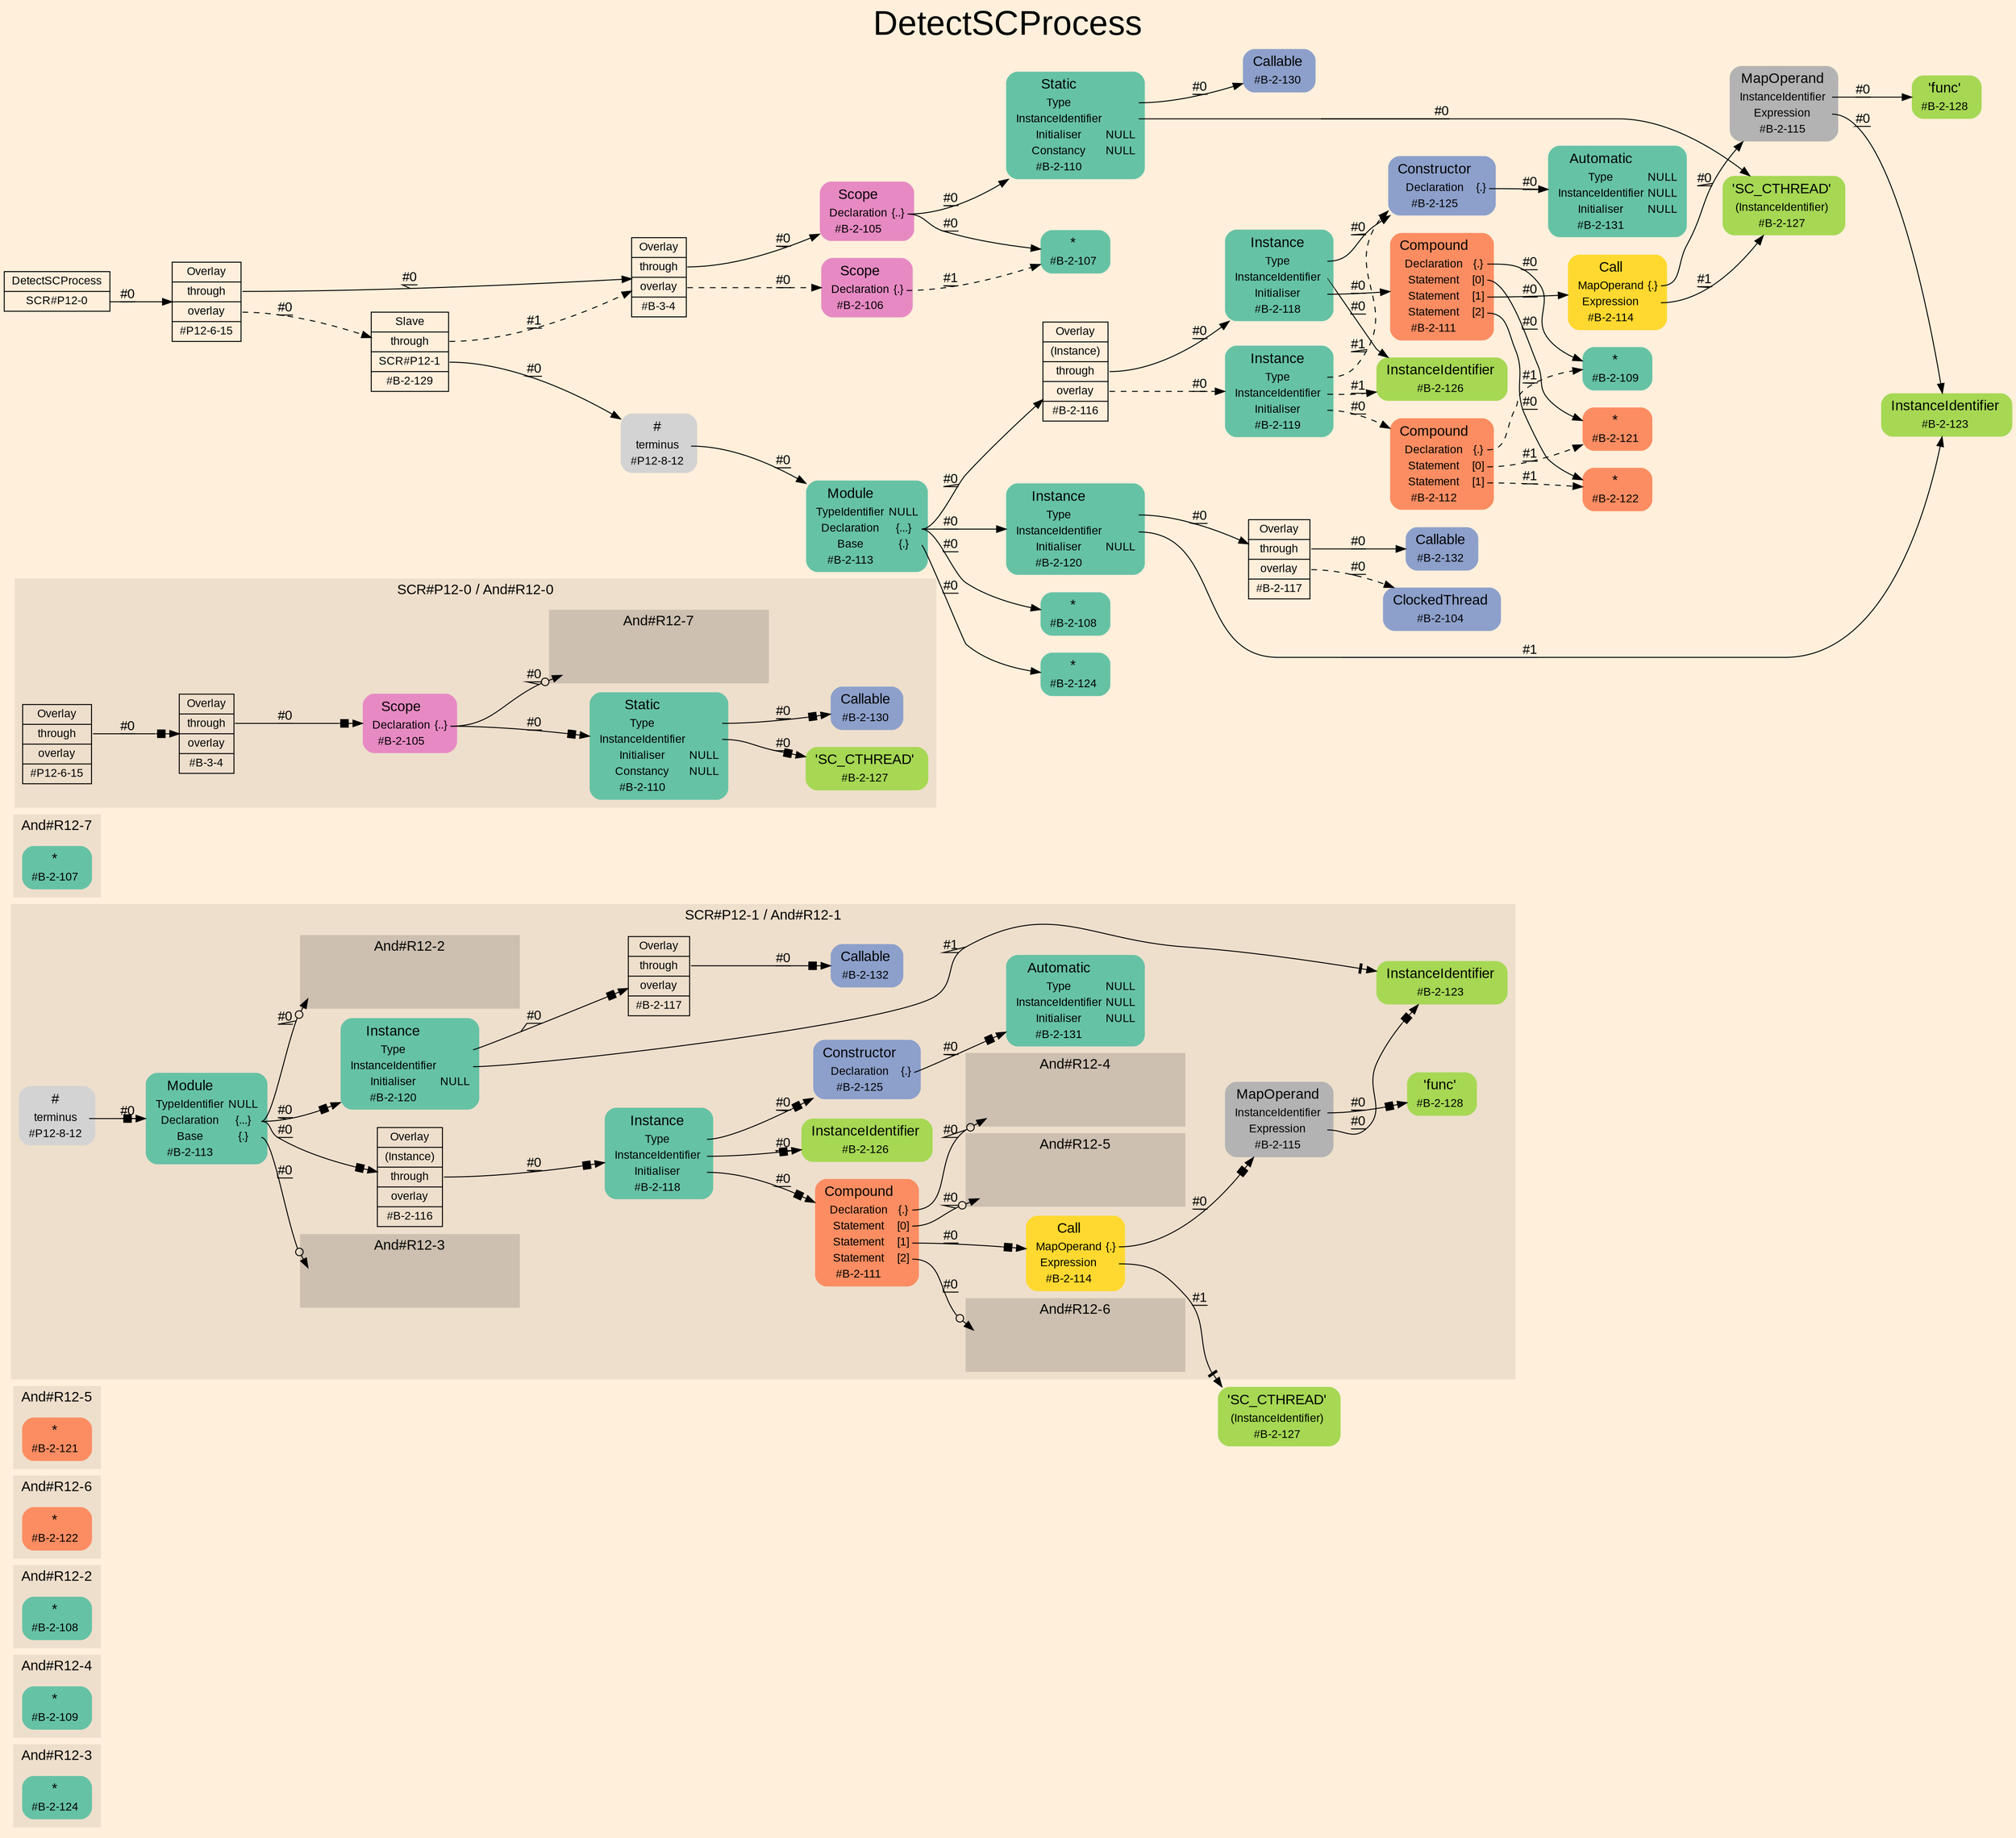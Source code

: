 digraph "DetectSCProcess" {
label = "DetectSCProcess"
labelloc = t
fontsize = "36"
graph [
    rankdir = "LR"
    ranksep = 0.3
    bgcolor = antiquewhite1
    color = black
    fontcolor = black
    fontname = "Arial"
];
node [
    fontname = "Arial"
];
edge [
    fontname = "Arial"
];

// -------------------- figure And#R12-3 --------------------
// -------- region And#R12-3 ----------
subgraph "clusterAnd#R12-3" {
    label = "And#R12-3"
    style = "filled"
    color = antiquewhite2
    fontsize = "15"
    "And#R12-3/#B-2-124" [
        // -------- block And#R12-3/#B-2-124 ----------
        shape = "plaintext"
        fillcolor = "/set28/1"
        label = <<TABLE BORDER="0" CELLBORDER="0" CELLSPACING="0">
         <TR><TD><FONT POINT-SIZE="15.0">*</FONT></TD><TD></TD></TR>
         <TR><TD>#B-2-124</TD><TD PORT="port0"></TD></TR>
        </TABLE>>
        style = "rounded,filled"
        fontsize = "12"
    ];
    
}


// -------------------- figure And#R12-4 --------------------
// -------- region And#R12-4 ----------
subgraph "clusterAnd#R12-4" {
    label = "And#R12-4"
    style = "filled"
    color = antiquewhite2
    fontsize = "15"
    "And#R12-4/#B-2-109" [
        // -------- block And#R12-4/#B-2-109 ----------
        shape = "plaintext"
        fillcolor = "/set28/1"
        label = <<TABLE BORDER="0" CELLBORDER="0" CELLSPACING="0">
         <TR><TD><FONT POINT-SIZE="15.0">*</FONT></TD><TD></TD></TR>
         <TR><TD>#B-2-109</TD><TD PORT="port0"></TD></TR>
        </TABLE>>
        style = "rounded,filled"
        fontsize = "12"
    ];
    
}


// -------------------- figure And#R12-2 --------------------
// -------- region And#R12-2 ----------
subgraph "clusterAnd#R12-2" {
    label = "And#R12-2"
    style = "filled"
    color = antiquewhite2
    fontsize = "15"
    "And#R12-2/#B-2-108" [
        // -------- block And#R12-2/#B-2-108 ----------
        shape = "plaintext"
        fillcolor = "/set28/1"
        label = <<TABLE BORDER="0" CELLBORDER="0" CELLSPACING="0">
         <TR><TD><FONT POINT-SIZE="15.0">*</FONT></TD><TD></TD></TR>
         <TR><TD>#B-2-108</TD><TD PORT="port0"></TD></TR>
        </TABLE>>
        style = "rounded,filled"
        fontsize = "12"
    ];
    
}


// -------------------- figure And#R12-6 --------------------
// -------- region And#R12-6 ----------
subgraph "clusterAnd#R12-6" {
    label = "And#R12-6"
    style = "filled"
    color = antiquewhite2
    fontsize = "15"
    "And#R12-6/#B-2-122" [
        // -------- block And#R12-6/#B-2-122 ----------
        shape = "plaintext"
        fillcolor = "/set28/2"
        label = <<TABLE BORDER="0" CELLBORDER="0" CELLSPACING="0">
         <TR><TD><FONT POINT-SIZE="15.0">*</FONT></TD><TD></TD></TR>
         <TR><TD>#B-2-122</TD><TD PORT="port0"></TD></TR>
        </TABLE>>
        style = "rounded,filled"
        fontsize = "12"
    ];
    
}


// -------------------- figure And#R12-5 --------------------
// -------- region And#R12-5 ----------
subgraph "clusterAnd#R12-5" {
    label = "And#R12-5"
    style = "filled"
    color = antiquewhite2
    fontsize = "15"
    "And#R12-5/#B-2-121" [
        // -------- block And#R12-5/#B-2-121 ----------
        shape = "plaintext"
        fillcolor = "/set28/2"
        label = <<TABLE BORDER="0" CELLBORDER="0" CELLSPACING="0">
         <TR><TD><FONT POINT-SIZE="15.0">*</FONT></TD><TD></TD></TR>
         <TR><TD>#B-2-121</TD><TD PORT="port0"></TD></TR>
        </TABLE>>
        style = "rounded,filled"
        fontsize = "12"
    ];
    
}


// -------------------- figure And#R12-1 --------------------
// -------- region And#R12-1 ----------
subgraph "clusterAnd#R12-1" {
    label = "SCR#P12-1 / And#R12-1"
    style = "filled"
    color = antiquewhite2
    fontsize = "15"
    "And#R12-1/#B-2-131" [
        // -------- block And#R12-1/#B-2-131 ----------
        shape = "plaintext"
        fillcolor = "/set28/1"
        label = <<TABLE BORDER="0" CELLBORDER="0" CELLSPACING="0">
         <TR><TD><FONT POINT-SIZE="15.0">Automatic</FONT></TD><TD></TD></TR>
         <TR><TD>Type</TD><TD PORT="port0">NULL</TD></TR>
         <TR><TD>InstanceIdentifier</TD><TD PORT="port1">NULL</TD></TR>
         <TR><TD>Initialiser</TD><TD PORT="port2">NULL</TD></TR>
         <TR><TD>#B-2-131</TD><TD PORT="port3"></TD></TR>
        </TABLE>>
        style = "rounded,filled"
        fontsize = "12"
    ];
    
    "And#R12-1/#B-2-117" [
        // -------- block And#R12-1/#B-2-117 ----------
        shape = "record"
        fillcolor = antiquewhite2
        label = "<fixed> Overlay | <port0> through | <port1> overlay | <port2> #B-2-117"
        style = "filled"
        fontsize = "12"
        color = black
        fontcolor = black
    ];
    
    "And#R12-1/#B-2-125" [
        // -------- block And#R12-1/#B-2-125 ----------
        shape = "plaintext"
        fillcolor = "/set28/3"
        label = <<TABLE BORDER="0" CELLBORDER="0" CELLSPACING="0">
         <TR><TD><FONT POINT-SIZE="15.0">Constructor</FONT></TD><TD></TD></TR>
         <TR><TD>Declaration</TD><TD PORT="port0">{.}</TD></TR>
         <TR><TD>#B-2-125</TD><TD PORT="port1"></TD></TR>
        </TABLE>>
        style = "rounded,filled"
        fontsize = "12"
    ];
    
    "And#R12-1/#B-2-123" [
        // -------- block And#R12-1/#B-2-123 ----------
        shape = "plaintext"
        fillcolor = "/set28/5"
        label = <<TABLE BORDER="0" CELLBORDER="0" CELLSPACING="0">
         <TR><TD><FONT POINT-SIZE="15.0">InstanceIdentifier</FONT></TD><TD></TD></TR>
         <TR><TD>#B-2-123</TD><TD PORT="port0"></TD></TR>
        </TABLE>>
        style = "rounded,filled"
        fontsize = "12"
    ];
    
    "And#R12-1/#B-2-113" [
        // -------- block And#R12-1/#B-2-113 ----------
        shape = "plaintext"
        fillcolor = "/set28/1"
        label = <<TABLE BORDER="0" CELLBORDER="0" CELLSPACING="0">
         <TR><TD><FONT POINT-SIZE="15.0">Module</FONT></TD><TD></TD></TR>
         <TR><TD>TypeIdentifier</TD><TD PORT="port0">NULL</TD></TR>
         <TR><TD>Declaration</TD><TD PORT="port1">{...}</TD></TR>
         <TR><TD>Base</TD><TD PORT="port2">{.}</TD></TR>
         <TR><TD>#B-2-113</TD><TD PORT="port3"></TD></TR>
        </TABLE>>
        style = "rounded,filled"
        fontsize = "12"
    ];
    
    "And#R12-1/#B-2-111" [
        // -------- block And#R12-1/#B-2-111 ----------
        shape = "plaintext"
        fillcolor = "/set28/2"
        label = <<TABLE BORDER="0" CELLBORDER="0" CELLSPACING="0">
         <TR><TD><FONT POINT-SIZE="15.0">Compound</FONT></TD><TD></TD></TR>
         <TR><TD>Declaration</TD><TD PORT="port0">{.}</TD></TR>
         <TR><TD>Statement</TD><TD PORT="port1">[0]</TD></TR>
         <TR><TD>Statement</TD><TD PORT="port2">[1]</TD></TR>
         <TR><TD>Statement</TD><TD PORT="port3">[2]</TD></TR>
         <TR><TD>#B-2-111</TD><TD PORT="port4"></TD></TR>
        </TABLE>>
        style = "rounded,filled"
        fontsize = "12"
    ];
    
    "And#R12-1/#B-2-115" [
        // -------- block And#R12-1/#B-2-115 ----------
        shape = "plaintext"
        fillcolor = "/set28/8"
        label = <<TABLE BORDER="0" CELLBORDER="0" CELLSPACING="0">
         <TR><TD><FONT POINT-SIZE="15.0">MapOperand</FONT></TD><TD></TD></TR>
         <TR><TD>InstanceIdentifier</TD><TD PORT="port0"></TD></TR>
         <TR><TD>Expression</TD><TD PORT="port1"></TD></TR>
         <TR><TD>#B-2-115</TD><TD PORT="port2"></TD></TR>
        </TABLE>>
        style = "rounded,filled"
        fontsize = "12"
    ];
    
    "And#R12-1/#B-2-114" [
        // -------- block And#R12-1/#B-2-114 ----------
        shape = "plaintext"
        fillcolor = "/set28/6"
        label = <<TABLE BORDER="0" CELLBORDER="0" CELLSPACING="0">
         <TR><TD><FONT POINT-SIZE="15.0">Call</FONT></TD><TD></TD></TR>
         <TR><TD>MapOperand</TD><TD PORT="port0">{.}</TD></TR>
         <TR><TD>Expression</TD><TD PORT="port1"></TD></TR>
         <TR><TD>#B-2-114</TD><TD PORT="port2"></TD></TR>
        </TABLE>>
        style = "rounded,filled"
        fontsize = "12"
    ];
    
    "And#R12-1/#B-2-128" [
        // -------- block And#R12-1/#B-2-128 ----------
        shape = "plaintext"
        fillcolor = "/set28/5"
        label = <<TABLE BORDER="0" CELLBORDER="0" CELLSPACING="0">
         <TR><TD><FONT POINT-SIZE="15.0">'func'</FONT></TD><TD></TD></TR>
         <TR><TD>#B-2-128</TD><TD PORT="port0"></TD></TR>
        </TABLE>>
        style = "rounded,filled"
        fontsize = "12"
    ];
    
    "And#R12-1/#B-2-116" [
        // -------- block And#R12-1/#B-2-116 ----------
        shape = "record"
        fillcolor = antiquewhite2
        label = "<fixed> Overlay | <port0> (Instance) | <port1> through | <port2> overlay | <port3> #B-2-116"
        style = "filled"
        fontsize = "12"
        color = black
        fontcolor = black
    ];
    
    "And#R12-1/#B-2-126" [
        // -------- block And#R12-1/#B-2-126 ----------
        shape = "plaintext"
        fillcolor = "/set28/5"
        label = <<TABLE BORDER="0" CELLBORDER="0" CELLSPACING="0">
         <TR><TD><FONT POINT-SIZE="15.0">InstanceIdentifier</FONT></TD><TD></TD></TR>
         <TR><TD>#B-2-126</TD><TD PORT="port0"></TD></TR>
        </TABLE>>
        style = "rounded,filled"
        fontsize = "12"
    ];
    
    "And#R12-1/#B-2-132" [
        // -------- block And#R12-1/#B-2-132 ----------
        shape = "plaintext"
        fillcolor = "/set28/3"
        label = <<TABLE BORDER="0" CELLBORDER="0" CELLSPACING="0">
         <TR><TD><FONT POINT-SIZE="15.0">Callable</FONT></TD><TD></TD></TR>
         <TR><TD>#B-2-132</TD><TD PORT="port0"></TD></TR>
        </TABLE>>
        style = "rounded,filled"
        fontsize = "12"
    ];
    
    "And#R12-1/#B-2-120" [
        // -------- block And#R12-1/#B-2-120 ----------
        shape = "plaintext"
        fillcolor = "/set28/1"
        label = <<TABLE BORDER="0" CELLBORDER="0" CELLSPACING="0">
         <TR><TD><FONT POINT-SIZE="15.0">Instance</FONT></TD><TD></TD></TR>
         <TR><TD>Type</TD><TD PORT="port0"></TD></TR>
         <TR><TD>InstanceIdentifier</TD><TD PORT="port1"></TD></TR>
         <TR><TD>Initialiser</TD><TD PORT="port2">NULL</TD></TR>
         <TR><TD>#B-2-120</TD><TD PORT="port3"></TD></TR>
        </TABLE>>
        style = "rounded,filled"
        fontsize = "12"
    ];
    
    "And#R12-1/#P12-8-12" [
        // -------- block And#R12-1/#P12-8-12 ----------
        shape = "plaintext"
        label = <<TABLE BORDER="0" CELLBORDER="0" CELLSPACING="0">
         <TR><TD><FONT POINT-SIZE="15.0">#</FONT></TD><TD></TD></TR>
         <TR><TD>terminus</TD><TD PORT="port0"></TD></TR>
         <TR><TD>#P12-8-12</TD><TD PORT="port1"></TD></TR>
        </TABLE>>
        style = "rounded,filled"
        fontsize = "12"
    ];
    
    "And#R12-1/#B-2-118" [
        // -------- block And#R12-1/#B-2-118 ----------
        shape = "plaintext"
        fillcolor = "/set28/1"
        label = <<TABLE BORDER="0" CELLBORDER="0" CELLSPACING="0">
         <TR><TD><FONT POINT-SIZE="15.0">Instance</FONT></TD><TD></TD></TR>
         <TR><TD>Type</TD><TD PORT="port0"></TD></TR>
         <TR><TD>InstanceIdentifier</TD><TD PORT="port1"></TD></TR>
         <TR><TD>Initialiser</TD><TD PORT="port2"></TD></TR>
         <TR><TD>#B-2-118</TD><TD PORT="port3"></TD></TR>
        </TABLE>>
        style = "rounded,filled"
        fontsize = "12"
    ];
    
    // -------- region And#R12-1/And#R12-2 ----------
    subgraph "clusterAnd#R12-1/And#R12-2" {
        label = "And#R12-2"
        style = "filled"
        color = antiquewhite3
        fontsize = "15"
        "And#R12-1/And#R12-2/#B-2-108" [
            // -------- block And#R12-1/And#R12-2/#B-2-108 ----------
            shape = none
            fillcolor = "/set28/1"
            style = "invisible"
        ];
        
    }
    
    // -------- region And#R12-1/And#R12-3 ----------
    subgraph "clusterAnd#R12-1/And#R12-3" {
        label = "And#R12-3"
        style = "filled"
        color = antiquewhite3
        fontsize = "15"
        "And#R12-1/And#R12-3/#B-2-124" [
            // -------- block And#R12-1/And#R12-3/#B-2-124 ----------
            shape = none
            fillcolor = "/set28/1"
            style = "invisible"
        ];
        
    }
    
    // -------- region And#R12-1/And#R12-4 ----------
    subgraph "clusterAnd#R12-1/And#R12-4" {
        label = "And#R12-4"
        style = "filled"
        color = antiquewhite3
        fontsize = "15"
        "And#R12-1/And#R12-4/#B-2-109" [
            // -------- block And#R12-1/And#R12-4/#B-2-109 ----------
            shape = none
            fillcolor = "/set28/1"
            style = "invisible"
        ];
        
    }
    
    // -------- region And#R12-1/And#R12-5 ----------
    subgraph "clusterAnd#R12-1/And#R12-5" {
        label = "And#R12-5"
        style = "filled"
        color = antiquewhite3
        fontsize = "15"
        "And#R12-1/And#R12-5/#B-2-121" [
            // -------- block And#R12-1/And#R12-5/#B-2-121 ----------
            shape = none
            fillcolor = "/set28/2"
            style = "invisible"
        ];
        
    }
    
    // -------- region And#R12-1/And#R12-6 ----------
    subgraph "clusterAnd#R12-1/And#R12-6" {
        label = "And#R12-6"
        style = "filled"
        color = antiquewhite3
        fontsize = "15"
        "And#R12-1/And#R12-6/#B-2-122" [
            // -------- block And#R12-1/And#R12-6/#B-2-122 ----------
            shape = none
            fillcolor = "/set28/2"
            style = "invisible"
        ];
        
    }
    
}

"And#R12-1/#B-2-127" [
    // -------- block And#R12-1/#B-2-127 ----------
    shape = "plaintext"
    fillcolor = "/set28/5"
    label = <<TABLE BORDER="0" CELLBORDER="0" CELLSPACING="0">
     <TR><TD><FONT POINT-SIZE="15.0">'SC_CTHREAD'</FONT></TD><TD></TD></TR>
     <TR><TD>(InstanceIdentifier)</TD><TD PORT="port0"></TD></TR>
     <TR><TD>#B-2-127</TD><TD PORT="port1"></TD></TR>
    </TABLE>>
    style = "rounded,filled"
    fontsize = "12"
];

"And#R12-1/#B-2-117":port0 -> "And#R12-1/#B-2-132" [
    arrowhead="normalnonebox"
    label = "#0"
    decorate = true
    color = black
    fontcolor = black
];

"And#R12-1/#B-2-125":port0 -> "And#R12-1/#B-2-131" [
    arrowhead="normalnonebox"
    label = "#0"
    decorate = true
    color = black
    fontcolor = black
];

"And#R12-1/#B-2-113":port1 -> "And#R12-1/#B-2-116" [
    arrowhead="normalnonebox"
    label = "#0"
    decorate = true
    color = black
    fontcolor = black
];

"And#R12-1/#B-2-113":port1 -> "And#R12-1/#B-2-120" [
    arrowhead="normalnonebox"
    label = "#0"
    decorate = true
    color = black
    fontcolor = black
];

"And#R12-1/#B-2-113":port1 -> "And#R12-1/And#R12-2/#B-2-108" [
    arrowhead="normalnoneodot"
    label = "#0"
    decorate = true
    color = black
    fontcolor = black
];

"And#R12-1/#B-2-113":port2 -> "And#R12-1/And#R12-3/#B-2-124" [
    arrowhead="normalnoneodot"
    label = "#0"
    decorate = true
    color = black
    fontcolor = black
];

"And#R12-1/#B-2-111":port0 -> "And#R12-1/And#R12-4/#B-2-109" [
    arrowhead="normalnoneodot"
    label = "#0"
    decorate = true
    color = black
    fontcolor = black
];

"And#R12-1/#B-2-111":port1 -> "And#R12-1/And#R12-5/#B-2-121" [
    arrowhead="normalnoneodot"
    label = "#0"
    decorate = true
    color = black
    fontcolor = black
];

"And#R12-1/#B-2-111":port2 -> "And#R12-1/#B-2-114" [
    arrowhead="normalnonebox"
    label = "#0"
    decorate = true
    color = black
    fontcolor = black
];

"And#R12-1/#B-2-111":port3 -> "And#R12-1/And#R12-6/#B-2-122" [
    arrowhead="normalnoneodot"
    label = "#0"
    decorate = true
    color = black
    fontcolor = black
];

"And#R12-1/#B-2-115":port0 -> "And#R12-1/#B-2-128" [
    arrowhead="normalnonebox"
    label = "#0"
    decorate = true
    color = black
    fontcolor = black
];

"And#R12-1/#B-2-115":port1 -> "And#R12-1/#B-2-123" [
    arrowhead="normalnonebox"
    label = "#0"
    decorate = true
    color = black
    fontcolor = black
];

"And#R12-1/#B-2-114":port0 -> "And#R12-1/#B-2-115" [
    arrowhead="normalnonebox"
    label = "#0"
    decorate = true
    color = black
    fontcolor = black
];

"And#R12-1/#B-2-114":port1 -> "And#R12-1/#B-2-127" [
    arrowhead="normalnonetee"
    label = "#1"
    decorate = true
    color = black
    fontcolor = black
];

"And#R12-1/#B-2-116":port1 -> "And#R12-1/#B-2-118" [
    arrowhead="normalnonebox"
    label = "#0"
    decorate = true
    color = black
    fontcolor = black
];

"And#R12-1/#B-2-120":port0 -> "And#R12-1/#B-2-117" [
    arrowhead="normalnonebox"
    label = "#0"
    decorate = true
    color = black
    fontcolor = black
];

"And#R12-1/#B-2-120":port1 -> "And#R12-1/#B-2-123" [
    arrowhead="normalnonetee"
    label = "#1"
    decorate = true
    color = black
    fontcolor = black
];

"And#R12-1/#P12-8-12":port0 -> "And#R12-1/#B-2-113" [
    arrowhead="normalnonebox"
    label = "#0"
    decorate = true
    color = black
    fontcolor = black
];

"And#R12-1/#B-2-118":port0 -> "And#R12-1/#B-2-125" [
    arrowhead="normalnonebox"
    label = "#0"
    decorate = true
    color = black
    fontcolor = black
];

"And#R12-1/#B-2-118":port1 -> "And#R12-1/#B-2-126" [
    arrowhead="normalnonebox"
    label = "#0"
    decorate = true
    color = black
    fontcolor = black
];

"And#R12-1/#B-2-118":port2 -> "And#R12-1/#B-2-111" [
    arrowhead="normalnonebox"
    label = "#0"
    decorate = true
    color = black
    fontcolor = black
];


// -------------------- figure And#R12-7 --------------------
// -------- region And#R12-7 ----------
subgraph "clusterAnd#R12-7" {
    label = "And#R12-7"
    style = "filled"
    color = antiquewhite2
    fontsize = "15"
    "And#R12-7/#B-2-107" [
        // -------- block And#R12-7/#B-2-107 ----------
        shape = "plaintext"
        fillcolor = "/set28/1"
        label = <<TABLE BORDER="0" CELLBORDER="0" CELLSPACING="0">
         <TR><TD><FONT POINT-SIZE="15.0">*</FONT></TD><TD></TD></TR>
         <TR><TD>#B-2-107</TD><TD PORT="port0"></TD></TR>
        </TABLE>>
        style = "rounded,filled"
        fontsize = "12"
    ];
    
}


// -------------------- figure And#R12-0 --------------------
// -------- region And#R12-0 ----------
subgraph "clusterAnd#R12-0" {
    label = "SCR#P12-0 / And#R12-0"
    style = "filled"
    color = antiquewhite2
    fontsize = "15"
    "And#R12-0/#B-2-110" [
        // -------- block And#R12-0/#B-2-110 ----------
        shape = "plaintext"
        fillcolor = "/set28/1"
        label = <<TABLE BORDER="0" CELLBORDER="0" CELLSPACING="0">
         <TR><TD><FONT POINT-SIZE="15.0">Static</FONT></TD><TD></TD></TR>
         <TR><TD>Type</TD><TD PORT="port0"></TD></TR>
         <TR><TD>InstanceIdentifier</TD><TD PORT="port1"></TD></TR>
         <TR><TD>Initialiser</TD><TD PORT="port2">NULL</TD></TR>
         <TR><TD>Constancy</TD><TD PORT="port3">NULL</TD></TR>
         <TR><TD>#B-2-110</TD><TD PORT="port4"></TD></TR>
        </TABLE>>
        style = "rounded,filled"
        fontsize = "12"
    ];
    
    "And#R12-0/#B-3-4" [
        // -------- block And#R12-0/#B-3-4 ----------
        shape = "record"
        fillcolor = antiquewhite2
        label = "<fixed> Overlay | <port0> through | <port1> overlay | <port2> #B-3-4"
        style = "filled"
        fontsize = "12"
        color = black
        fontcolor = black
    ];
    
    "And#R12-0/#B-2-127" [
        // -------- block And#R12-0/#B-2-127 ----------
        shape = "plaintext"
        fillcolor = "/set28/5"
        label = <<TABLE BORDER="0" CELLBORDER="0" CELLSPACING="0">
         <TR><TD><FONT POINT-SIZE="15.0">'SC_CTHREAD'</FONT></TD><TD></TD></TR>
         <TR><TD>#B-2-127</TD><TD PORT="port0"></TD></TR>
        </TABLE>>
        style = "rounded,filled"
        fontsize = "12"
    ];
    
    "And#R12-0/#B-2-130" [
        // -------- block And#R12-0/#B-2-130 ----------
        shape = "plaintext"
        fillcolor = "/set28/3"
        label = <<TABLE BORDER="0" CELLBORDER="0" CELLSPACING="0">
         <TR><TD><FONT POINT-SIZE="15.0">Callable</FONT></TD><TD></TD></TR>
         <TR><TD>#B-2-130</TD><TD PORT="port0"></TD></TR>
        </TABLE>>
        style = "rounded,filled"
        fontsize = "12"
    ];
    
    "And#R12-0/#B-2-105" [
        // -------- block And#R12-0/#B-2-105 ----------
        shape = "plaintext"
        fillcolor = "/set28/4"
        label = <<TABLE BORDER="0" CELLBORDER="0" CELLSPACING="0">
         <TR><TD><FONT POINT-SIZE="15.0">Scope</FONT></TD><TD></TD></TR>
         <TR><TD>Declaration</TD><TD PORT="port0">{..}</TD></TR>
         <TR><TD>#B-2-105</TD><TD PORT="port1"></TD></TR>
        </TABLE>>
        style = "rounded,filled"
        fontsize = "12"
    ];
    
    "And#R12-0/#P12-6-15" [
        // -------- block And#R12-0/#P12-6-15 ----------
        shape = "record"
        fillcolor = antiquewhite2
        label = "<fixed> Overlay | <port0> through | <port1> overlay | <port2> #P12-6-15"
        style = "filled"
        fontsize = "12"
        color = black
        fontcolor = black
    ];
    
    // -------- region And#R12-0/And#R12-7 ----------
    subgraph "clusterAnd#R12-0/And#R12-7" {
        label = "And#R12-7"
        style = "filled"
        color = antiquewhite3
        fontsize = "15"
        "And#R12-0/And#R12-7/#B-2-107" [
            // -------- block And#R12-0/And#R12-7/#B-2-107 ----------
            shape = none
            fillcolor = "/set28/1"
            style = "invisible"
        ];
        
    }
    
}

"And#R12-0/#B-2-110":port0 -> "And#R12-0/#B-2-130" [
    arrowhead="normalnonebox"
    label = "#0"
    decorate = true
    color = black
    fontcolor = black
];

"And#R12-0/#B-2-110":port1 -> "And#R12-0/#B-2-127" [
    arrowhead="normalnonebox"
    label = "#0"
    decorate = true
    color = black
    fontcolor = black
];

"And#R12-0/#B-3-4":port0 -> "And#R12-0/#B-2-105" [
    arrowhead="normalnonebox"
    label = "#0"
    decorate = true
    color = black
    fontcolor = black
];

"And#R12-0/#B-2-105":port0 -> "And#R12-0/And#R12-7/#B-2-107" [
    arrowhead="normalnoneodot"
    label = "#0"
    decorate = true
    color = black
    fontcolor = black
];

"And#R12-0/#B-2-105":port0 -> "And#R12-0/#B-2-110" [
    arrowhead="normalnonebox"
    label = "#0"
    decorate = true
    color = black
    fontcolor = black
];

"And#R12-0/#P12-6-15":port0 -> "And#R12-0/#B-3-4" [
    arrowhead="normalnonebox"
    label = "#0"
    decorate = true
    color = black
    fontcolor = black
];


// -------------------- transformation figure --------------------
"CR#P12-0" [
    // -------- block CR#P12-0 ----------
    shape = "record"
    fillcolor = antiquewhite1
    label = "<fixed> DetectSCProcess | <port0> SCR#P12-0"
    style = "filled"
    fontsize = "12"
    color = black
    fontcolor = black
];

"#P12-6-15" [
    // -------- block #P12-6-15 ----------
    shape = "record"
    fillcolor = antiquewhite1
    label = "<fixed> Overlay | <port0> through | <port1> overlay | <port2> #P12-6-15"
    style = "filled"
    fontsize = "12"
    color = black
    fontcolor = black
];

"#B-3-4" [
    // -------- block #B-3-4 ----------
    shape = "record"
    fillcolor = antiquewhite1
    label = "<fixed> Overlay | <port0> through | <port1> overlay | <port2> #B-3-4"
    style = "filled"
    fontsize = "12"
    color = black
    fontcolor = black
];

"#B-2-105" [
    // -------- block #B-2-105 ----------
    shape = "plaintext"
    fillcolor = "/set28/4"
    label = <<TABLE BORDER="0" CELLBORDER="0" CELLSPACING="0">
     <TR><TD><FONT POINT-SIZE="15.0">Scope</FONT></TD><TD></TD></TR>
     <TR><TD>Declaration</TD><TD PORT="port0">{..}</TD></TR>
     <TR><TD>#B-2-105</TD><TD PORT="port1"></TD></TR>
    </TABLE>>
    style = "rounded,filled"
    fontsize = "12"
];

"#B-2-107" [
    // -------- block #B-2-107 ----------
    shape = "plaintext"
    fillcolor = "/set28/1"
    label = <<TABLE BORDER="0" CELLBORDER="0" CELLSPACING="0">
     <TR><TD><FONT POINT-SIZE="15.0">*</FONT></TD><TD></TD></TR>
     <TR><TD>#B-2-107</TD><TD PORT="port0"></TD></TR>
    </TABLE>>
    style = "rounded,filled"
    fontsize = "12"
];

"#B-2-110" [
    // -------- block #B-2-110 ----------
    shape = "plaintext"
    fillcolor = "/set28/1"
    label = <<TABLE BORDER="0" CELLBORDER="0" CELLSPACING="0">
     <TR><TD><FONT POINT-SIZE="15.0">Static</FONT></TD><TD></TD></TR>
     <TR><TD>Type</TD><TD PORT="port0"></TD></TR>
     <TR><TD>InstanceIdentifier</TD><TD PORT="port1"></TD></TR>
     <TR><TD>Initialiser</TD><TD PORT="port2">NULL</TD></TR>
     <TR><TD>Constancy</TD><TD PORT="port3">NULL</TD></TR>
     <TR><TD>#B-2-110</TD><TD PORT="port4"></TD></TR>
    </TABLE>>
    style = "rounded,filled"
    fontsize = "12"
];

"#B-2-130" [
    // -------- block #B-2-130 ----------
    shape = "plaintext"
    fillcolor = "/set28/3"
    label = <<TABLE BORDER="0" CELLBORDER="0" CELLSPACING="0">
     <TR><TD><FONT POINT-SIZE="15.0">Callable</FONT></TD><TD></TD></TR>
     <TR><TD>#B-2-130</TD><TD PORT="port0"></TD></TR>
    </TABLE>>
    style = "rounded,filled"
    fontsize = "12"
];

"#B-2-127" [
    // -------- block #B-2-127 ----------
    shape = "plaintext"
    fillcolor = "/set28/5"
    label = <<TABLE BORDER="0" CELLBORDER="0" CELLSPACING="0">
     <TR><TD><FONT POINT-SIZE="15.0">'SC_CTHREAD'</FONT></TD><TD></TD></TR>
     <TR><TD>(InstanceIdentifier)</TD><TD PORT="port0"></TD></TR>
     <TR><TD>#B-2-127</TD><TD PORT="port1"></TD></TR>
    </TABLE>>
    style = "rounded,filled"
    fontsize = "12"
];

"#B-2-106" [
    // -------- block #B-2-106 ----------
    shape = "plaintext"
    fillcolor = "/set28/4"
    label = <<TABLE BORDER="0" CELLBORDER="0" CELLSPACING="0">
     <TR><TD><FONT POINT-SIZE="15.0">Scope</FONT></TD><TD></TD></TR>
     <TR><TD>Declaration</TD><TD PORT="port0">{.}</TD></TR>
     <TR><TD>#B-2-106</TD><TD PORT="port1"></TD></TR>
    </TABLE>>
    style = "rounded,filled"
    fontsize = "12"
];

"#B-2-129" [
    // -------- block #B-2-129 ----------
    shape = "record"
    fillcolor = antiquewhite1
    label = "<fixed> Slave | <port0> through | <port1> SCR#P12-1 | <port2> #B-2-129"
    style = "filled"
    fontsize = "12"
    color = black
    fontcolor = black
];

"#P12-8-12" [
    // -------- block #P12-8-12 ----------
    shape = "plaintext"
    label = <<TABLE BORDER="0" CELLBORDER="0" CELLSPACING="0">
     <TR><TD><FONT POINT-SIZE="15.0">#</FONT></TD><TD></TD></TR>
     <TR><TD>terminus</TD><TD PORT="port0"></TD></TR>
     <TR><TD>#P12-8-12</TD><TD PORT="port1"></TD></TR>
    </TABLE>>
    style = "rounded,filled"
    fontsize = "12"
];

"#B-2-113" [
    // -------- block #B-2-113 ----------
    shape = "plaintext"
    fillcolor = "/set28/1"
    label = <<TABLE BORDER="0" CELLBORDER="0" CELLSPACING="0">
     <TR><TD><FONT POINT-SIZE="15.0">Module</FONT></TD><TD></TD></TR>
     <TR><TD>TypeIdentifier</TD><TD PORT="port0">NULL</TD></TR>
     <TR><TD>Declaration</TD><TD PORT="port1">{...}</TD></TR>
     <TR><TD>Base</TD><TD PORT="port2">{.}</TD></TR>
     <TR><TD>#B-2-113</TD><TD PORT="port3"></TD></TR>
    </TABLE>>
    style = "rounded,filled"
    fontsize = "12"
];

"#B-2-116" [
    // -------- block #B-2-116 ----------
    shape = "record"
    fillcolor = antiquewhite1
    label = "<fixed> Overlay | <port0> (Instance) | <port1> through | <port2> overlay | <port3> #B-2-116"
    style = "filled"
    fontsize = "12"
    color = black
    fontcolor = black
];

"#B-2-118" [
    // -------- block #B-2-118 ----------
    shape = "plaintext"
    fillcolor = "/set28/1"
    label = <<TABLE BORDER="0" CELLBORDER="0" CELLSPACING="0">
     <TR><TD><FONT POINT-SIZE="15.0">Instance</FONT></TD><TD></TD></TR>
     <TR><TD>Type</TD><TD PORT="port0"></TD></TR>
     <TR><TD>InstanceIdentifier</TD><TD PORT="port1"></TD></TR>
     <TR><TD>Initialiser</TD><TD PORT="port2"></TD></TR>
     <TR><TD>#B-2-118</TD><TD PORT="port3"></TD></TR>
    </TABLE>>
    style = "rounded,filled"
    fontsize = "12"
];

"#B-2-125" [
    // -------- block #B-2-125 ----------
    shape = "plaintext"
    fillcolor = "/set28/3"
    label = <<TABLE BORDER="0" CELLBORDER="0" CELLSPACING="0">
     <TR><TD><FONT POINT-SIZE="15.0">Constructor</FONT></TD><TD></TD></TR>
     <TR><TD>Declaration</TD><TD PORT="port0">{.}</TD></TR>
     <TR><TD>#B-2-125</TD><TD PORT="port1"></TD></TR>
    </TABLE>>
    style = "rounded,filled"
    fontsize = "12"
];

"#B-2-131" [
    // -------- block #B-2-131 ----------
    shape = "plaintext"
    fillcolor = "/set28/1"
    label = <<TABLE BORDER="0" CELLBORDER="0" CELLSPACING="0">
     <TR><TD><FONT POINT-SIZE="15.0">Automatic</FONT></TD><TD></TD></TR>
     <TR><TD>Type</TD><TD PORT="port0">NULL</TD></TR>
     <TR><TD>InstanceIdentifier</TD><TD PORT="port1">NULL</TD></TR>
     <TR><TD>Initialiser</TD><TD PORT="port2">NULL</TD></TR>
     <TR><TD>#B-2-131</TD><TD PORT="port3"></TD></TR>
    </TABLE>>
    style = "rounded,filled"
    fontsize = "12"
];

"#B-2-126" [
    // -------- block #B-2-126 ----------
    shape = "plaintext"
    fillcolor = "/set28/5"
    label = <<TABLE BORDER="0" CELLBORDER="0" CELLSPACING="0">
     <TR><TD><FONT POINT-SIZE="15.0">InstanceIdentifier</FONT></TD><TD></TD></TR>
     <TR><TD>#B-2-126</TD><TD PORT="port0"></TD></TR>
    </TABLE>>
    style = "rounded,filled"
    fontsize = "12"
];

"#B-2-111" [
    // -------- block #B-2-111 ----------
    shape = "plaintext"
    fillcolor = "/set28/2"
    label = <<TABLE BORDER="0" CELLBORDER="0" CELLSPACING="0">
     <TR><TD><FONT POINT-SIZE="15.0">Compound</FONT></TD><TD></TD></TR>
     <TR><TD>Declaration</TD><TD PORT="port0">{.}</TD></TR>
     <TR><TD>Statement</TD><TD PORT="port1">[0]</TD></TR>
     <TR><TD>Statement</TD><TD PORT="port2">[1]</TD></TR>
     <TR><TD>Statement</TD><TD PORT="port3">[2]</TD></TR>
     <TR><TD>#B-2-111</TD><TD PORT="port4"></TD></TR>
    </TABLE>>
    style = "rounded,filled"
    fontsize = "12"
];

"#B-2-109" [
    // -------- block #B-2-109 ----------
    shape = "plaintext"
    fillcolor = "/set28/1"
    label = <<TABLE BORDER="0" CELLBORDER="0" CELLSPACING="0">
     <TR><TD><FONT POINT-SIZE="15.0">*</FONT></TD><TD></TD></TR>
     <TR><TD>#B-2-109</TD><TD PORT="port0"></TD></TR>
    </TABLE>>
    style = "rounded,filled"
    fontsize = "12"
];

"#B-2-121" [
    // -------- block #B-2-121 ----------
    shape = "plaintext"
    fillcolor = "/set28/2"
    label = <<TABLE BORDER="0" CELLBORDER="0" CELLSPACING="0">
     <TR><TD><FONT POINT-SIZE="15.0">*</FONT></TD><TD></TD></TR>
     <TR><TD>#B-2-121</TD><TD PORT="port0"></TD></TR>
    </TABLE>>
    style = "rounded,filled"
    fontsize = "12"
];

"#B-2-114" [
    // -------- block #B-2-114 ----------
    shape = "plaintext"
    fillcolor = "/set28/6"
    label = <<TABLE BORDER="0" CELLBORDER="0" CELLSPACING="0">
     <TR><TD><FONT POINT-SIZE="15.0">Call</FONT></TD><TD></TD></TR>
     <TR><TD>MapOperand</TD><TD PORT="port0">{.}</TD></TR>
     <TR><TD>Expression</TD><TD PORT="port1"></TD></TR>
     <TR><TD>#B-2-114</TD><TD PORT="port2"></TD></TR>
    </TABLE>>
    style = "rounded,filled"
    fontsize = "12"
];

"#B-2-115" [
    // -------- block #B-2-115 ----------
    shape = "plaintext"
    fillcolor = "/set28/8"
    label = <<TABLE BORDER="0" CELLBORDER="0" CELLSPACING="0">
     <TR><TD><FONT POINT-SIZE="15.0">MapOperand</FONT></TD><TD></TD></TR>
     <TR><TD>InstanceIdentifier</TD><TD PORT="port0"></TD></TR>
     <TR><TD>Expression</TD><TD PORT="port1"></TD></TR>
     <TR><TD>#B-2-115</TD><TD PORT="port2"></TD></TR>
    </TABLE>>
    style = "rounded,filled"
    fontsize = "12"
];

"#B-2-128" [
    // -------- block #B-2-128 ----------
    shape = "plaintext"
    fillcolor = "/set28/5"
    label = <<TABLE BORDER="0" CELLBORDER="0" CELLSPACING="0">
     <TR><TD><FONT POINT-SIZE="15.0">'func'</FONT></TD><TD></TD></TR>
     <TR><TD>#B-2-128</TD><TD PORT="port0"></TD></TR>
    </TABLE>>
    style = "rounded,filled"
    fontsize = "12"
];

"#B-2-123" [
    // -------- block #B-2-123 ----------
    shape = "plaintext"
    fillcolor = "/set28/5"
    label = <<TABLE BORDER="0" CELLBORDER="0" CELLSPACING="0">
     <TR><TD><FONT POINT-SIZE="15.0">InstanceIdentifier</FONT></TD><TD></TD></TR>
     <TR><TD>#B-2-123</TD><TD PORT="port0"></TD></TR>
    </TABLE>>
    style = "rounded,filled"
    fontsize = "12"
];

"#B-2-122" [
    // -------- block #B-2-122 ----------
    shape = "plaintext"
    fillcolor = "/set28/2"
    label = <<TABLE BORDER="0" CELLBORDER="0" CELLSPACING="0">
     <TR><TD><FONT POINT-SIZE="15.0">*</FONT></TD><TD></TD></TR>
     <TR><TD>#B-2-122</TD><TD PORT="port0"></TD></TR>
    </TABLE>>
    style = "rounded,filled"
    fontsize = "12"
];

"#B-2-119" [
    // -------- block #B-2-119 ----------
    shape = "plaintext"
    fillcolor = "/set28/1"
    label = <<TABLE BORDER="0" CELLBORDER="0" CELLSPACING="0">
     <TR><TD><FONT POINT-SIZE="15.0">Instance</FONT></TD><TD></TD></TR>
     <TR><TD>Type</TD><TD PORT="port0"></TD></TR>
     <TR><TD>InstanceIdentifier</TD><TD PORT="port1"></TD></TR>
     <TR><TD>Initialiser</TD><TD PORT="port2"></TD></TR>
     <TR><TD>#B-2-119</TD><TD PORT="port3"></TD></TR>
    </TABLE>>
    style = "rounded,filled"
    fontsize = "12"
];

"#B-2-112" [
    // -------- block #B-2-112 ----------
    shape = "plaintext"
    fillcolor = "/set28/2"
    label = <<TABLE BORDER="0" CELLBORDER="0" CELLSPACING="0">
     <TR><TD><FONT POINT-SIZE="15.0">Compound</FONT></TD><TD></TD></TR>
     <TR><TD>Declaration</TD><TD PORT="port0">{.}</TD></TR>
     <TR><TD>Statement</TD><TD PORT="port1">[0]</TD></TR>
     <TR><TD>Statement</TD><TD PORT="port2">[1]</TD></TR>
     <TR><TD>#B-2-112</TD><TD PORT="port3"></TD></TR>
    </TABLE>>
    style = "rounded,filled"
    fontsize = "12"
];

"#B-2-120" [
    // -------- block #B-2-120 ----------
    shape = "plaintext"
    fillcolor = "/set28/1"
    label = <<TABLE BORDER="0" CELLBORDER="0" CELLSPACING="0">
     <TR><TD><FONT POINT-SIZE="15.0">Instance</FONT></TD><TD></TD></TR>
     <TR><TD>Type</TD><TD PORT="port0"></TD></TR>
     <TR><TD>InstanceIdentifier</TD><TD PORT="port1"></TD></TR>
     <TR><TD>Initialiser</TD><TD PORT="port2">NULL</TD></TR>
     <TR><TD>#B-2-120</TD><TD PORT="port3"></TD></TR>
    </TABLE>>
    style = "rounded,filled"
    fontsize = "12"
];

"#B-2-117" [
    // -------- block #B-2-117 ----------
    shape = "record"
    fillcolor = antiquewhite1
    label = "<fixed> Overlay | <port0> through | <port1> overlay | <port2> #B-2-117"
    style = "filled"
    fontsize = "12"
    color = black
    fontcolor = black
];

"#B-2-132" [
    // -------- block #B-2-132 ----------
    shape = "plaintext"
    fillcolor = "/set28/3"
    label = <<TABLE BORDER="0" CELLBORDER="0" CELLSPACING="0">
     <TR><TD><FONT POINT-SIZE="15.0">Callable</FONT></TD><TD></TD></TR>
     <TR><TD>#B-2-132</TD><TD PORT="port0"></TD></TR>
    </TABLE>>
    style = "rounded,filled"
    fontsize = "12"
];

"#B-2-104" [
    // -------- block #B-2-104 ----------
    shape = "plaintext"
    fillcolor = "/set28/3"
    label = <<TABLE BORDER="0" CELLBORDER="0" CELLSPACING="0">
     <TR><TD><FONT POINT-SIZE="15.0">ClockedThread</FONT></TD><TD></TD></TR>
     <TR><TD>#B-2-104</TD><TD PORT="port0"></TD></TR>
    </TABLE>>
    style = "rounded,filled"
    fontsize = "12"
];

"#B-2-108" [
    // -------- block #B-2-108 ----------
    shape = "plaintext"
    fillcolor = "/set28/1"
    label = <<TABLE BORDER="0" CELLBORDER="0" CELLSPACING="0">
     <TR><TD><FONT POINT-SIZE="15.0">*</FONT></TD><TD></TD></TR>
     <TR><TD>#B-2-108</TD><TD PORT="port0"></TD></TR>
    </TABLE>>
    style = "rounded,filled"
    fontsize = "12"
];

"#B-2-124" [
    // -------- block #B-2-124 ----------
    shape = "plaintext"
    fillcolor = "/set28/1"
    label = <<TABLE BORDER="0" CELLBORDER="0" CELLSPACING="0">
     <TR><TD><FONT POINT-SIZE="15.0">*</FONT></TD><TD></TD></TR>
     <TR><TD>#B-2-124</TD><TD PORT="port0"></TD></TR>
    </TABLE>>
    style = "rounded,filled"
    fontsize = "12"
];

"CR#P12-0":port0 -> "#P12-6-15" [
    label = "#0"
    decorate = true
    color = black
    fontcolor = black
];

"#P12-6-15":port0 -> "#B-3-4" [
    label = "#0"
    decorate = true
    color = black
    fontcolor = black
];

"#P12-6-15":port1 -> "#B-2-129" [
    style="dashed"
    label = "#0"
    decorate = true
    color = black
    fontcolor = black
];

"#B-3-4":port0 -> "#B-2-105" [
    label = "#0"
    decorate = true
    color = black
    fontcolor = black
];

"#B-3-4":port1 -> "#B-2-106" [
    style="dashed"
    label = "#0"
    decorate = true
    color = black
    fontcolor = black
];

"#B-2-105":port0 -> "#B-2-107" [
    label = "#0"
    decorate = true
    color = black
    fontcolor = black
];

"#B-2-105":port0 -> "#B-2-110" [
    label = "#0"
    decorate = true
    color = black
    fontcolor = black
];

"#B-2-110":port0 -> "#B-2-130" [
    label = "#0"
    decorate = true
    color = black
    fontcolor = black
];

"#B-2-110":port1 -> "#B-2-127" [
    label = "#0"
    decorate = true
    color = black
    fontcolor = black
];

"#B-2-106":port0 -> "#B-2-107" [
    style="dashed"
    label = "#1"
    decorate = true
    color = black
    fontcolor = black
];

"#B-2-129":port0 -> "#B-3-4" [
    style="dashed"
    label = "#1"
    decorate = true
    color = black
    fontcolor = black
];

"#B-2-129":port1 -> "#P12-8-12" [
    label = "#0"
    decorate = true
    color = black
    fontcolor = black
];

"#P12-8-12":port0 -> "#B-2-113" [
    label = "#0"
    decorate = true
    color = black
    fontcolor = black
];

"#B-2-113":port1 -> "#B-2-116" [
    label = "#0"
    decorate = true
    color = black
    fontcolor = black
];

"#B-2-113":port1 -> "#B-2-120" [
    label = "#0"
    decorate = true
    color = black
    fontcolor = black
];

"#B-2-113":port1 -> "#B-2-108" [
    label = "#0"
    decorate = true
    color = black
    fontcolor = black
];

"#B-2-113":port2 -> "#B-2-124" [
    label = "#0"
    decorate = true
    color = black
    fontcolor = black
];

"#B-2-116":port1 -> "#B-2-118" [
    label = "#0"
    decorate = true
    color = black
    fontcolor = black
];

"#B-2-116":port2 -> "#B-2-119" [
    style="dashed"
    label = "#0"
    decorate = true
    color = black
    fontcolor = black
];

"#B-2-118":port0 -> "#B-2-125" [
    label = "#0"
    decorate = true
    color = black
    fontcolor = black
];

"#B-2-118":port1 -> "#B-2-126" [
    label = "#0"
    decorate = true
    color = black
    fontcolor = black
];

"#B-2-118":port2 -> "#B-2-111" [
    label = "#0"
    decorate = true
    color = black
    fontcolor = black
];

"#B-2-125":port0 -> "#B-2-131" [
    label = "#0"
    decorate = true
    color = black
    fontcolor = black
];

"#B-2-111":port0 -> "#B-2-109" [
    label = "#0"
    decorate = true
    color = black
    fontcolor = black
];

"#B-2-111":port1 -> "#B-2-121" [
    label = "#0"
    decorate = true
    color = black
    fontcolor = black
];

"#B-2-111":port2 -> "#B-2-114" [
    label = "#0"
    decorate = true
    color = black
    fontcolor = black
];

"#B-2-111":port3 -> "#B-2-122" [
    label = "#0"
    decorate = true
    color = black
    fontcolor = black
];

"#B-2-114":port0 -> "#B-2-115" [
    label = "#0"
    decorate = true
    color = black
    fontcolor = black
];

"#B-2-114":port1 -> "#B-2-127" [
    label = "#1"
    decorate = true
    color = black
    fontcolor = black
];

"#B-2-115":port0 -> "#B-2-128" [
    label = "#0"
    decorate = true
    color = black
    fontcolor = black
];

"#B-2-115":port1 -> "#B-2-123" [
    label = "#0"
    decorate = true
    color = black
    fontcolor = black
];

"#B-2-119":port0 -> "#B-2-125" [
    style="dashed"
    label = "#1"
    decorate = true
    color = black
    fontcolor = black
];

"#B-2-119":port1 -> "#B-2-126" [
    style="dashed"
    label = "#1"
    decorate = true
    color = black
    fontcolor = black
];

"#B-2-119":port2 -> "#B-2-112" [
    style="dashed"
    label = "#0"
    decorate = true
    color = black
    fontcolor = black
];

"#B-2-112":port0 -> "#B-2-109" [
    style="dashed"
    label = "#1"
    decorate = true
    color = black
    fontcolor = black
];

"#B-2-112":port1 -> "#B-2-121" [
    style="dashed"
    label = "#1"
    decorate = true
    color = black
    fontcolor = black
];

"#B-2-112":port2 -> "#B-2-122" [
    style="dashed"
    label = "#1"
    decorate = true
    color = black
    fontcolor = black
];

"#B-2-120":port0 -> "#B-2-117" [
    label = "#0"
    decorate = true
    color = black
    fontcolor = black
];

"#B-2-120":port1 -> "#B-2-123" [
    label = "#1"
    decorate = true
    color = black
    fontcolor = black
];

"#B-2-117":port0 -> "#B-2-132" [
    label = "#0"
    decorate = true
    color = black
    fontcolor = black
];

"#B-2-117":port1 -> "#B-2-104" [
    style="dashed"
    label = "#0"
    decorate = true
    color = black
    fontcolor = black
];


}
